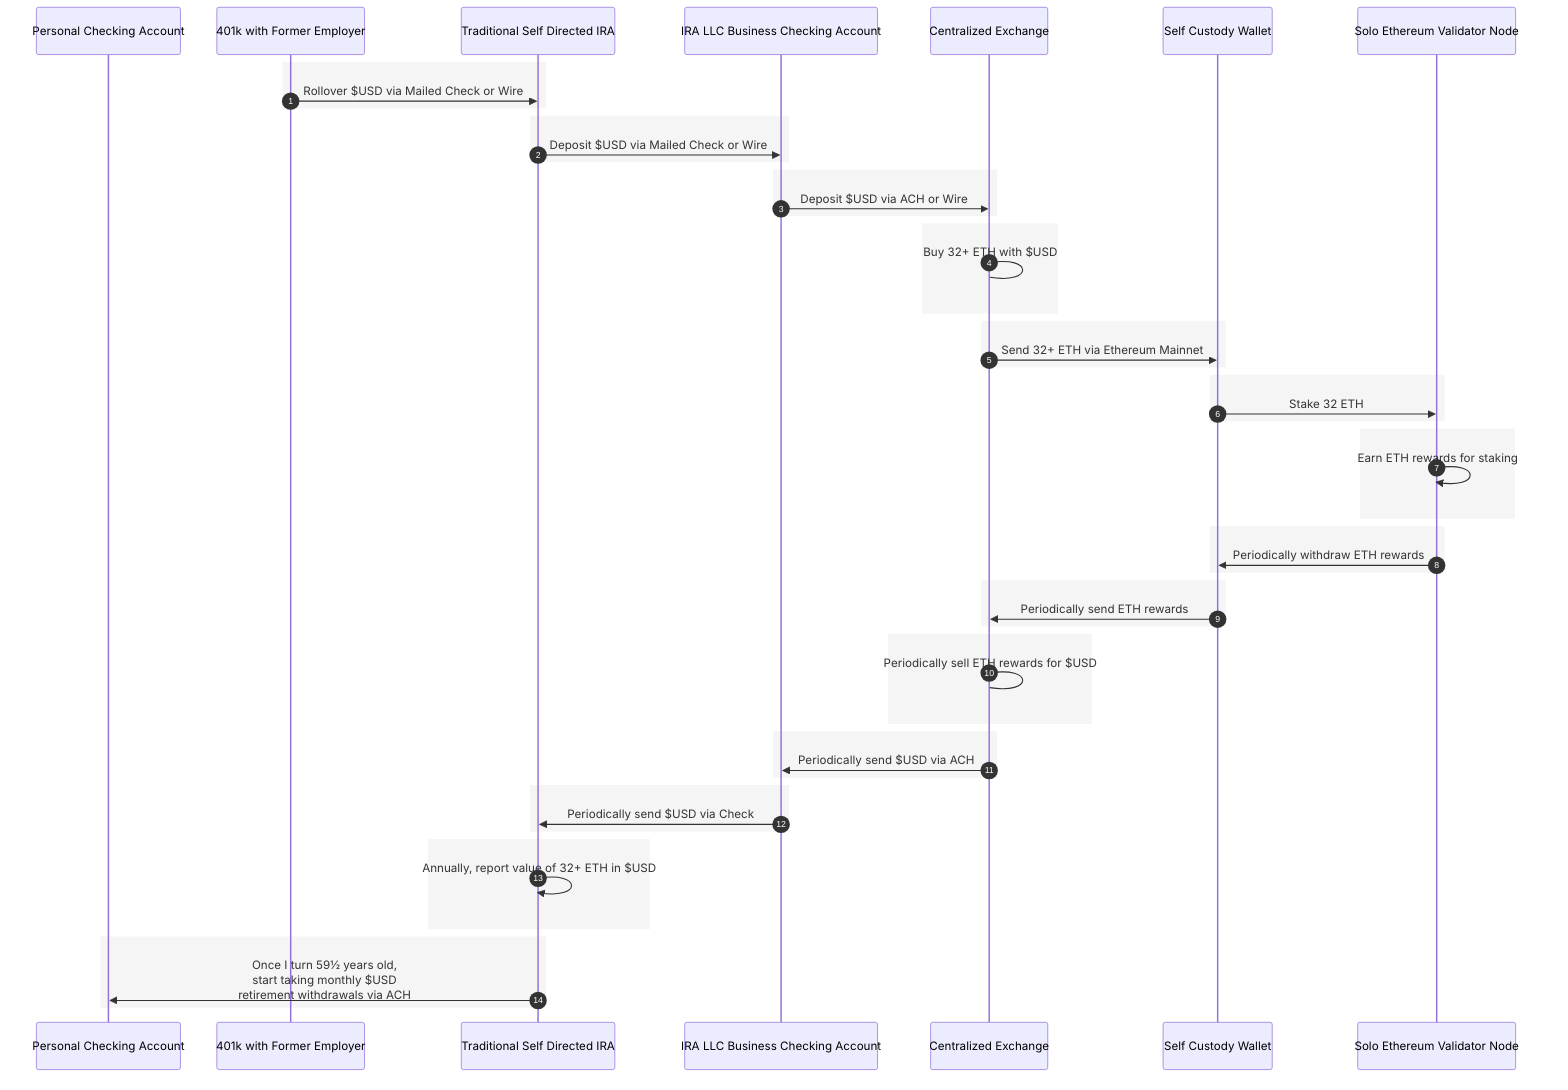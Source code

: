 sequenceDiagram
    autonumber

    participant Checking as Personal Checking Account

    participant 401k as 401k with Former Employer

    participant IRA as Traditional Self Directed IRA

    participant BizChecking as IRA LLC Business Checking Account

    participant CEX as Centralized Exchange

    participant Wallet as Self Custody Wallet

    participant Validator as Solo Ethereum Validator Node

    rect rgb(245, 245, 245)
    401k->>IRA: Rollover $USD via Mailed Check or Wire
    end

    rect rgb(245, 245, 245)
    IRA->>BizChecking: Deposit $USD via Mailed Check or Wire
    end

    rect rgb(245, 245, 245)
    BizChecking->>CEX: Deposit $USD via ACH or Wire
    end

    rect rgb(245, 245, 245)
    CEX->CEX: Buy 32+ ETH with $USD
    end

    rect rgb(245, 245, 245)
    CEX->>Wallet: Send 32+ ETH via Ethereum Mainnet
    end

    rect rgb(245, 245, 245)
    Wallet->>Validator: Stake 32 ETH
    end

    rect rgb(245, 245, 245)
    Validator->>Validator: Earn ETH rewards for staking
    end

    rect rgb(245, 245, 245)
    Validator->>Wallet: Periodically withdraw ETH rewards
    end

    rect rgb(245, 245, 245)
    Wallet->>CEX: Periodically send ETH rewards
    end

    rect rgb(245, 245, 245)
    CEX->CEX: Periodically sell ETH rewards for $USD
    end

    rect rgb(245, 245, 245)
    CEX->>BizChecking: Periodically send $USD via ACH
    end

    rect rgb(245, 245, 245)
    BizChecking->>IRA: Periodically send $USD via Check
    end

    rect rgb(245, 245, 245)
    IRA->>IRA: Annually, report value of 32+ ETH in $USD
    end

    rect rgb(245, 245, 245)
    IRA->>Checking: Once I turn 59½ years old, <br/>start taking monthly $USD <br/>retirement withdrawals via ACH
    end

    %%green dollar color:
    %%rect rgb(133, 187, 101)

    %%purple eth color:
    %%rect rgb(138, 146, 178)

%%{
  init: {
    'theme': 'default',
    'themeVariables': {
      'fontFamily': 'Inter'
    }
  }
}%%